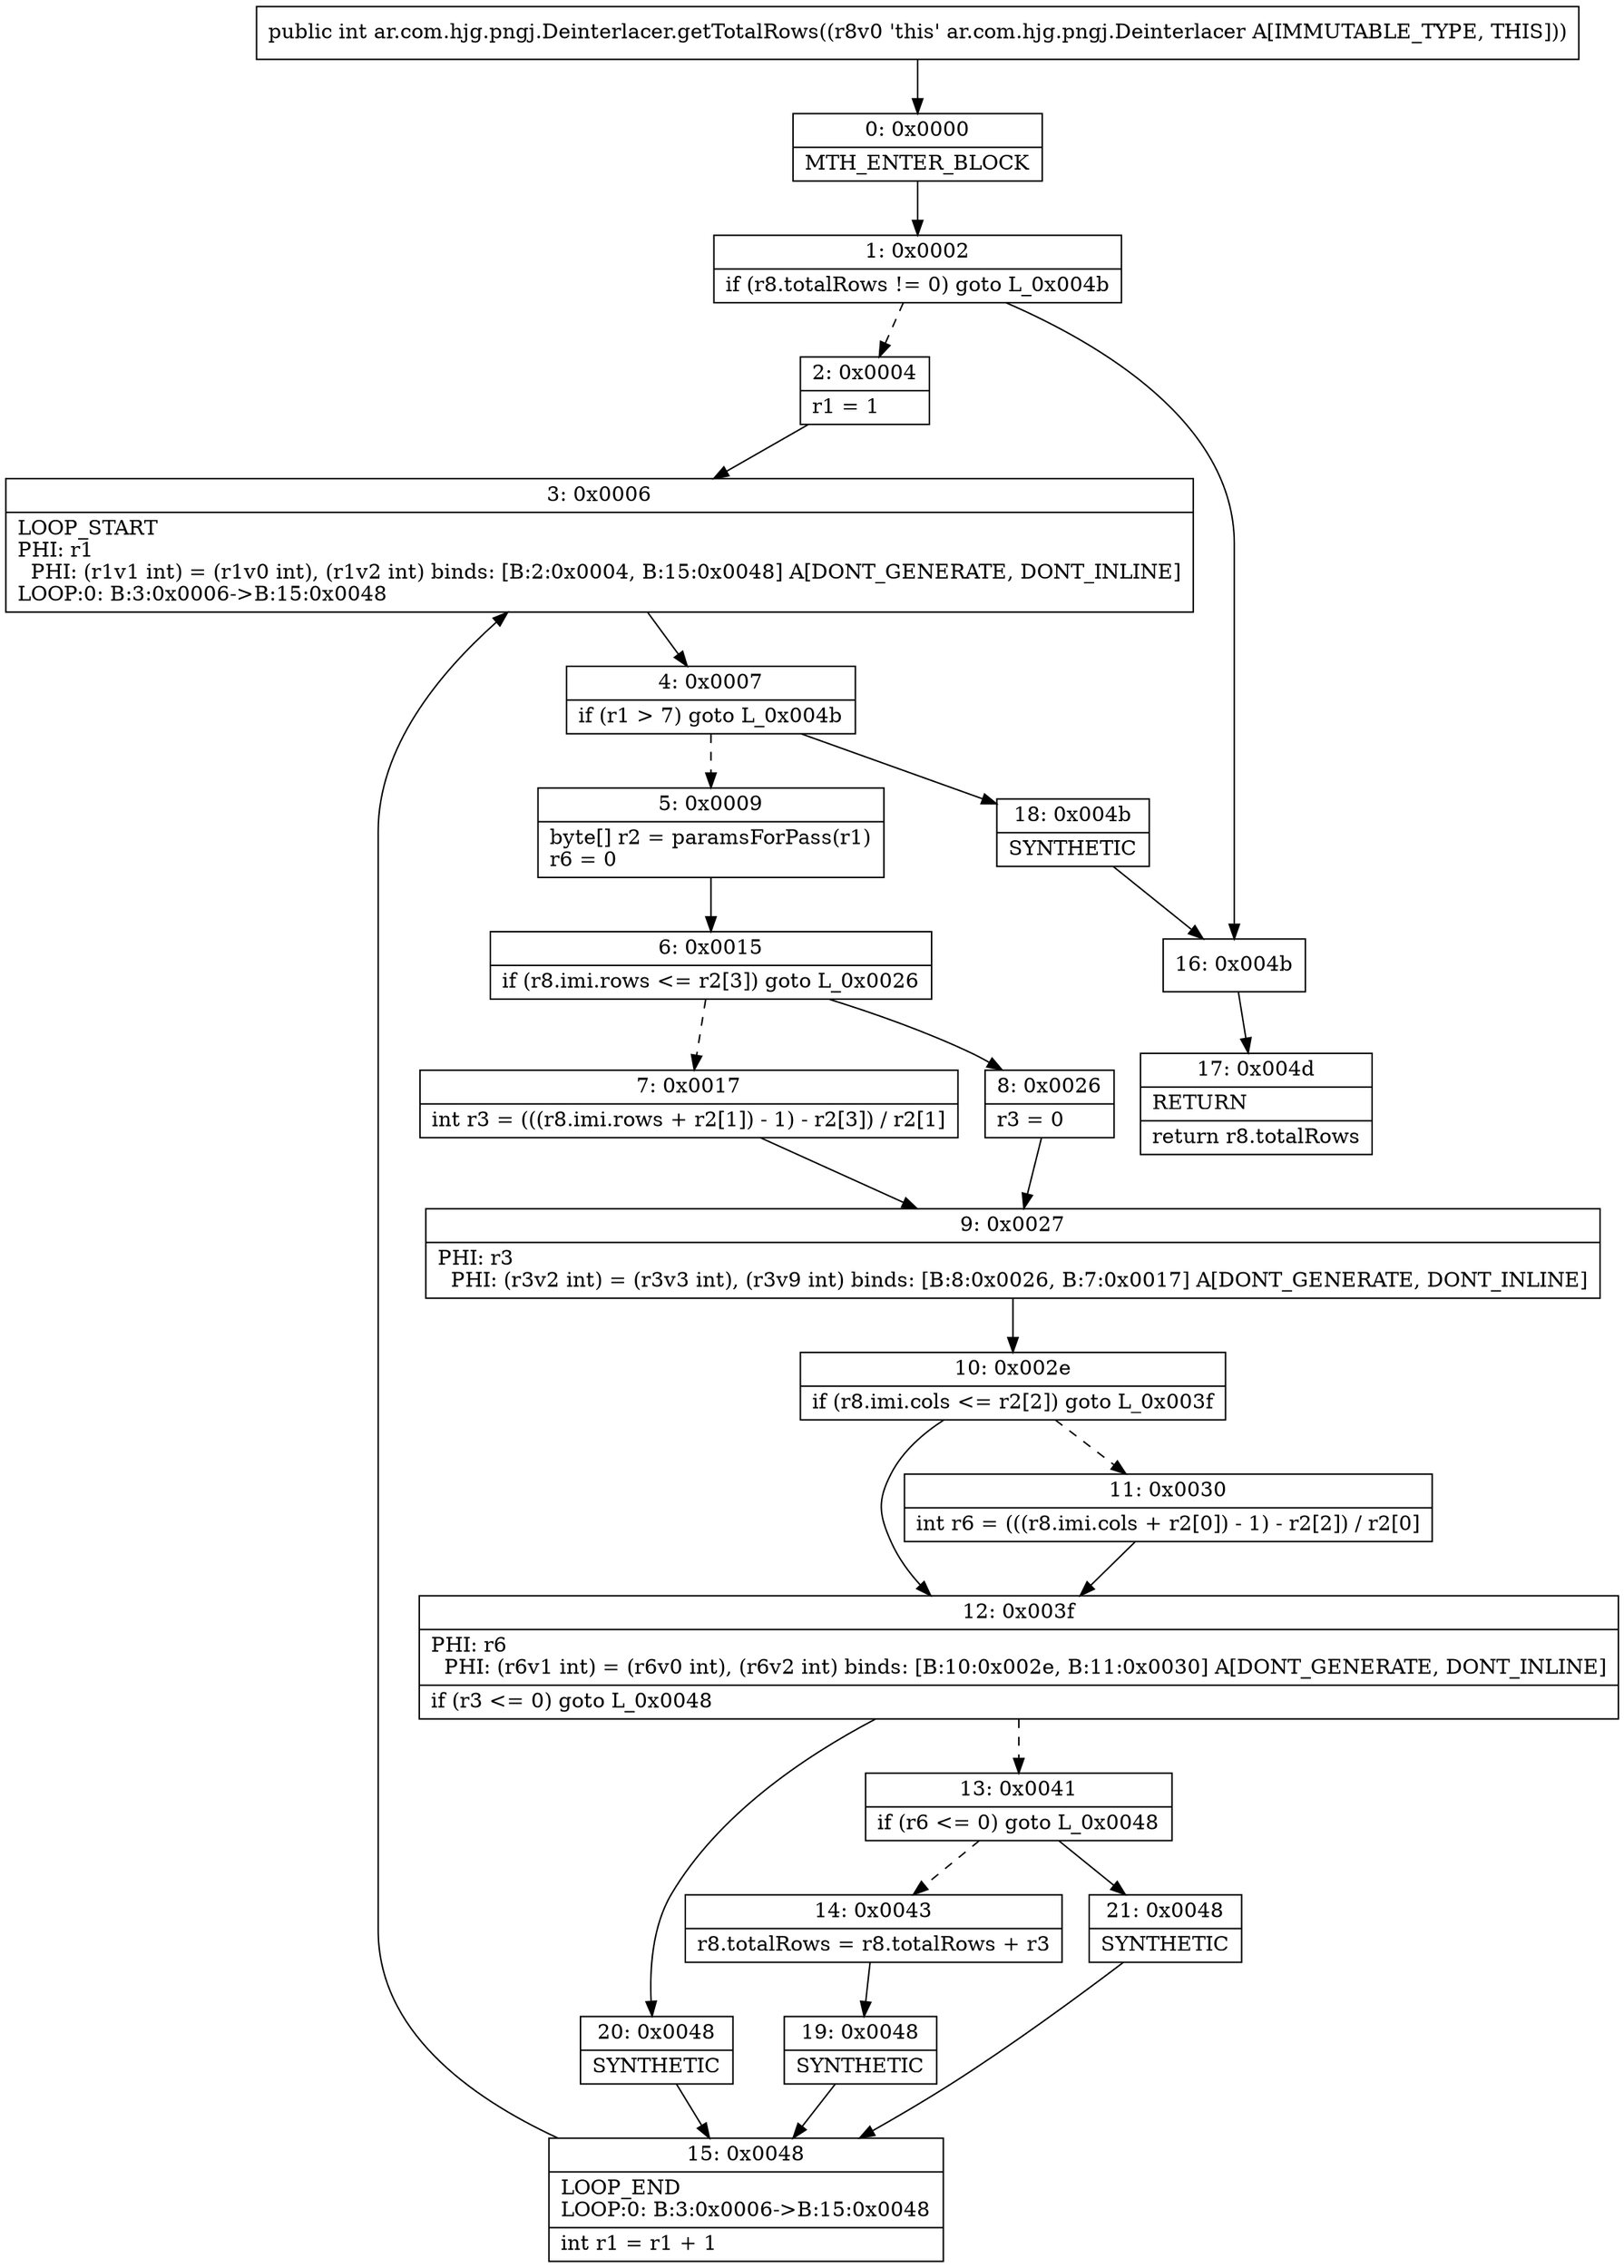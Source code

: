 digraph "CFG forar.com.hjg.pngj.Deinterlacer.getTotalRows()I" {
Node_0 [shape=record,label="{0\:\ 0x0000|MTH_ENTER_BLOCK\l}"];
Node_1 [shape=record,label="{1\:\ 0x0002|if (r8.totalRows != 0) goto L_0x004b\l}"];
Node_2 [shape=record,label="{2\:\ 0x0004|r1 = 1\l}"];
Node_3 [shape=record,label="{3\:\ 0x0006|LOOP_START\lPHI: r1 \l  PHI: (r1v1 int) = (r1v0 int), (r1v2 int) binds: [B:2:0x0004, B:15:0x0048] A[DONT_GENERATE, DONT_INLINE]\lLOOP:0: B:3:0x0006\-\>B:15:0x0048\l}"];
Node_4 [shape=record,label="{4\:\ 0x0007|if (r1 \> 7) goto L_0x004b\l}"];
Node_5 [shape=record,label="{5\:\ 0x0009|byte[] r2 = paramsForPass(r1)\lr6 = 0\l}"];
Node_6 [shape=record,label="{6\:\ 0x0015|if (r8.imi.rows \<= r2[3]) goto L_0x0026\l}"];
Node_7 [shape=record,label="{7\:\ 0x0017|int r3 = (((r8.imi.rows + r2[1]) \- 1) \- r2[3]) \/ r2[1]\l}"];
Node_8 [shape=record,label="{8\:\ 0x0026|r3 = 0\l}"];
Node_9 [shape=record,label="{9\:\ 0x0027|PHI: r3 \l  PHI: (r3v2 int) = (r3v3 int), (r3v9 int) binds: [B:8:0x0026, B:7:0x0017] A[DONT_GENERATE, DONT_INLINE]\l}"];
Node_10 [shape=record,label="{10\:\ 0x002e|if (r8.imi.cols \<= r2[2]) goto L_0x003f\l}"];
Node_11 [shape=record,label="{11\:\ 0x0030|int r6 = (((r8.imi.cols + r2[0]) \- 1) \- r2[2]) \/ r2[0]\l}"];
Node_12 [shape=record,label="{12\:\ 0x003f|PHI: r6 \l  PHI: (r6v1 int) = (r6v0 int), (r6v2 int) binds: [B:10:0x002e, B:11:0x0030] A[DONT_GENERATE, DONT_INLINE]\l|if (r3 \<= 0) goto L_0x0048\l}"];
Node_13 [shape=record,label="{13\:\ 0x0041|if (r6 \<= 0) goto L_0x0048\l}"];
Node_14 [shape=record,label="{14\:\ 0x0043|r8.totalRows = r8.totalRows + r3\l}"];
Node_15 [shape=record,label="{15\:\ 0x0048|LOOP_END\lLOOP:0: B:3:0x0006\-\>B:15:0x0048\l|int r1 = r1 + 1\l}"];
Node_16 [shape=record,label="{16\:\ 0x004b}"];
Node_17 [shape=record,label="{17\:\ 0x004d|RETURN\l|return r8.totalRows\l}"];
Node_18 [shape=record,label="{18\:\ 0x004b|SYNTHETIC\l}"];
Node_19 [shape=record,label="{19\:\ 0x0048|SYNTHETIC\l}"];
Node_20 [shape=record,label="{20\:\ 0x0048|SYNTHETIC\l}"];
Node_21 [shape=record,label="{21\:\ 0x0048|SYNTHETIC\l}"];
MethodNode[shape=record,label="{public int ar.com.hjg.pngj.Deinterlacer.getTotalRows((r8v0 'this' ar.com.hjg.pngj.Deinterlacer A[IMMUTABLE_TYPE, THIS])) }"];
MethodNode -> Node_0;
Node_0 -> Node_1;
Node_1 -> Node_2[style=dashed];
Node_1 -> Node_16;
Node_2 -> Node_3;
Node_3 -> Node_4;
Node_4 -> Node_5[style=dashed];
Node_4 -> Node_18;
Node_5 -> Node_6;
Node_6 -> Node_7[style=dashed];
Node_6 -> Node_8;
Node_7 -> Node_9;
Node_8 -> Node_9;
Node_9 -> Node_10;
Node_10 -> Node_11[style=dashed];
Node_10 -> Node_12;
Node_11 -> Node_12;
Node_12 -> Node_13[style=dashed];
Node_12 -> Node_20;
Node_13 -> Node_14[style=dashed];
Node_13 -> Node_21;
Node_14 -> Node_19;
Node_15 -> Node_3;
Node_16 -> Node_17;
Node_18 -> Node_16;
Node_19 -> Node_15;
Node_20 -> Node_15;
Node_21 -> Node_15;
}

